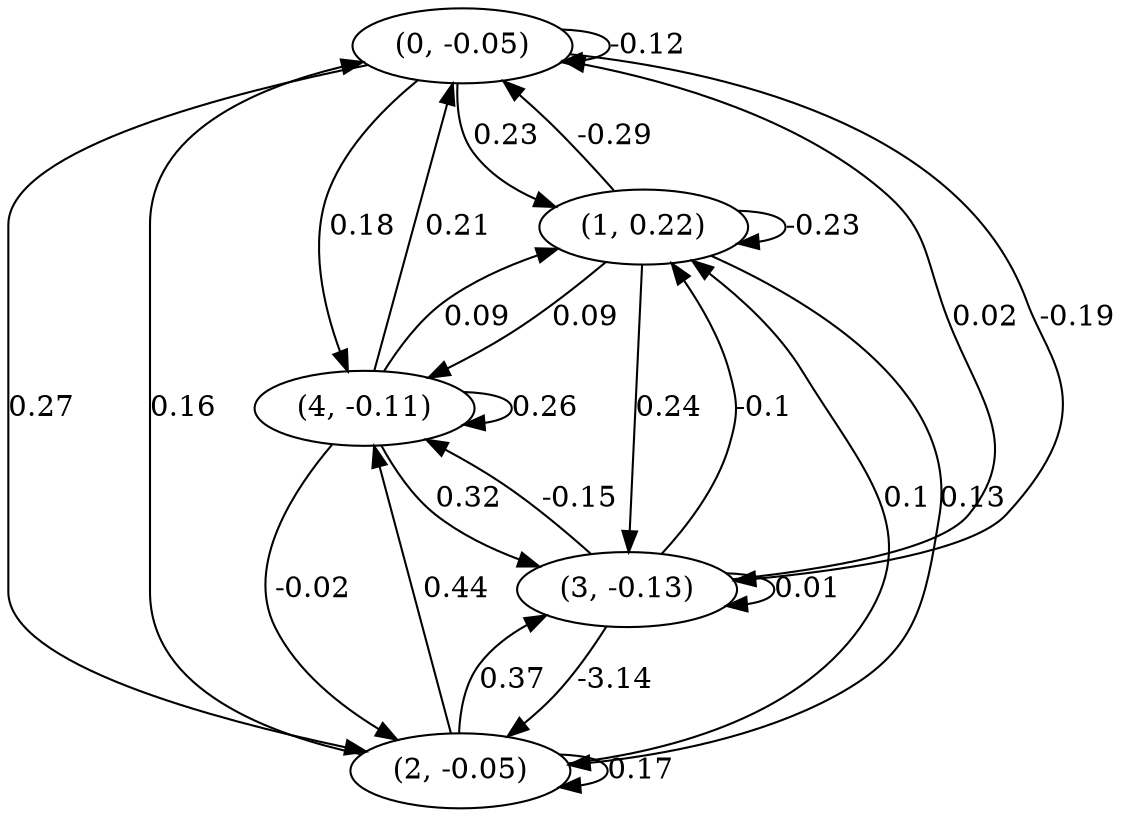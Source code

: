 digraph {
    0 [ label = "(0, -0.05)" ]
    1 [ label = "(1, 0.22)" ]
    2 [ label = "(2, -0.05)" ]
    3 [ label = "(3, -0.13)" ]
    4 [ label = "(4, -0.11)" ]
    0 -> 0 [ label = "-0.12" ]
    1 -> 1 [ label = "-0.23" ]
    2 -> 2 [ label = "0.17" ]
    3 -> 3 [ label = "0.01" ]
    4 -> 4 [ label = "0.26" ]
    1 -> 0 [ label = "-0.29" ]
    2 -> 0 [ label = "0.16" ]
    3 -> 0 [ label = "0.02" ]
    4 -> 0 [ label = "0.21" ]
    0 -> 1 [ label = "0.23" ]
    2 -> 1 [ label = "0.1" ]
    3 -> 1 [ label = "-0.1" ]
    4 -> 1 [ label = "0.09" ]
    0 -> 2 [ label = "0.27" ]
    1 -> 2 [ label = "0.13" ]
    3 -> 2 [ label = "-3.14" ]
    4 -> 2 [ label = "-0.02" ]
    0 -> 3 [ label = "-0.19" ]
    1 -> 3 [ label = "0.24" ]
    2 -> 3 [ label = "0.37" ]
    4 -> 3 [ label = "0.32" ]
    0 -> 4 [ label = "0.18" ]
    1 -> 4 [ label = "0.09" ]
    2 -> 4 [ label = "0.44" ]
    3 -> 4 [ label = "-0.15" ]
}


